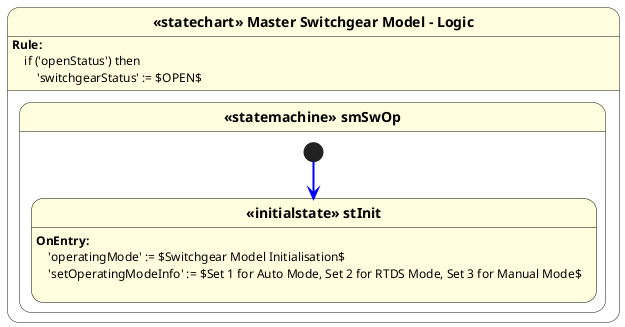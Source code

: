 {
  "sha1": "frdot8scwss3mxy6zxb11lfppca5grb",
  "insertion": {
    "when": "2024-06-01T09:03:06.554Z",
    "user": "plantuml@gmail.com"
  }
}
@startuml
skinparam state {
    backgroundColor White
 backgroundColor<<softwaremodule>> #CCDBC8
 backgroundColor<<signal>> #DE8C73
 backgroundColor<<statechart>> LightYellow
 backgroundColor<<statemachine>> LightYellow
 backgroundColor<<state>> LightYellow
 backgroundColor<<initialstate>> LightYellow
    BorderColor<<initialstate>> Black
}
skinparam shadowing false
skinparam defaultTextAlignment left
state "**&#171;statechart&#187; Master Switchgear Model - Logic**" as 8E437FA1B6DC905 <<statechart>> {
  8E437FA1B6DC905 : **Rule:**\n    if ('openStatus') then\n        'switchgearStatus' := $OPEN$
  state "**&#171;statemachine&#187; smSwOp**" as 6D4FA3B201978C <<statemachine>> {
    [*] -[#blue,bold]-> 368F54ED2A907
    state "**&#171;initialstate&#187; stInit**" as 368F54ED2A907 <<initialstate>> {
      368F54ED2A907 : **OnEntry:**\n    'operatingMode' := $Switchgear Model Initialisation$\n    'setOperatingModeInfo' := $Set 1 for Auto Mode, Set 2 for RTDS Mode, Set 3 for Manual Mode$\n
    }
  }
}
@enduml
